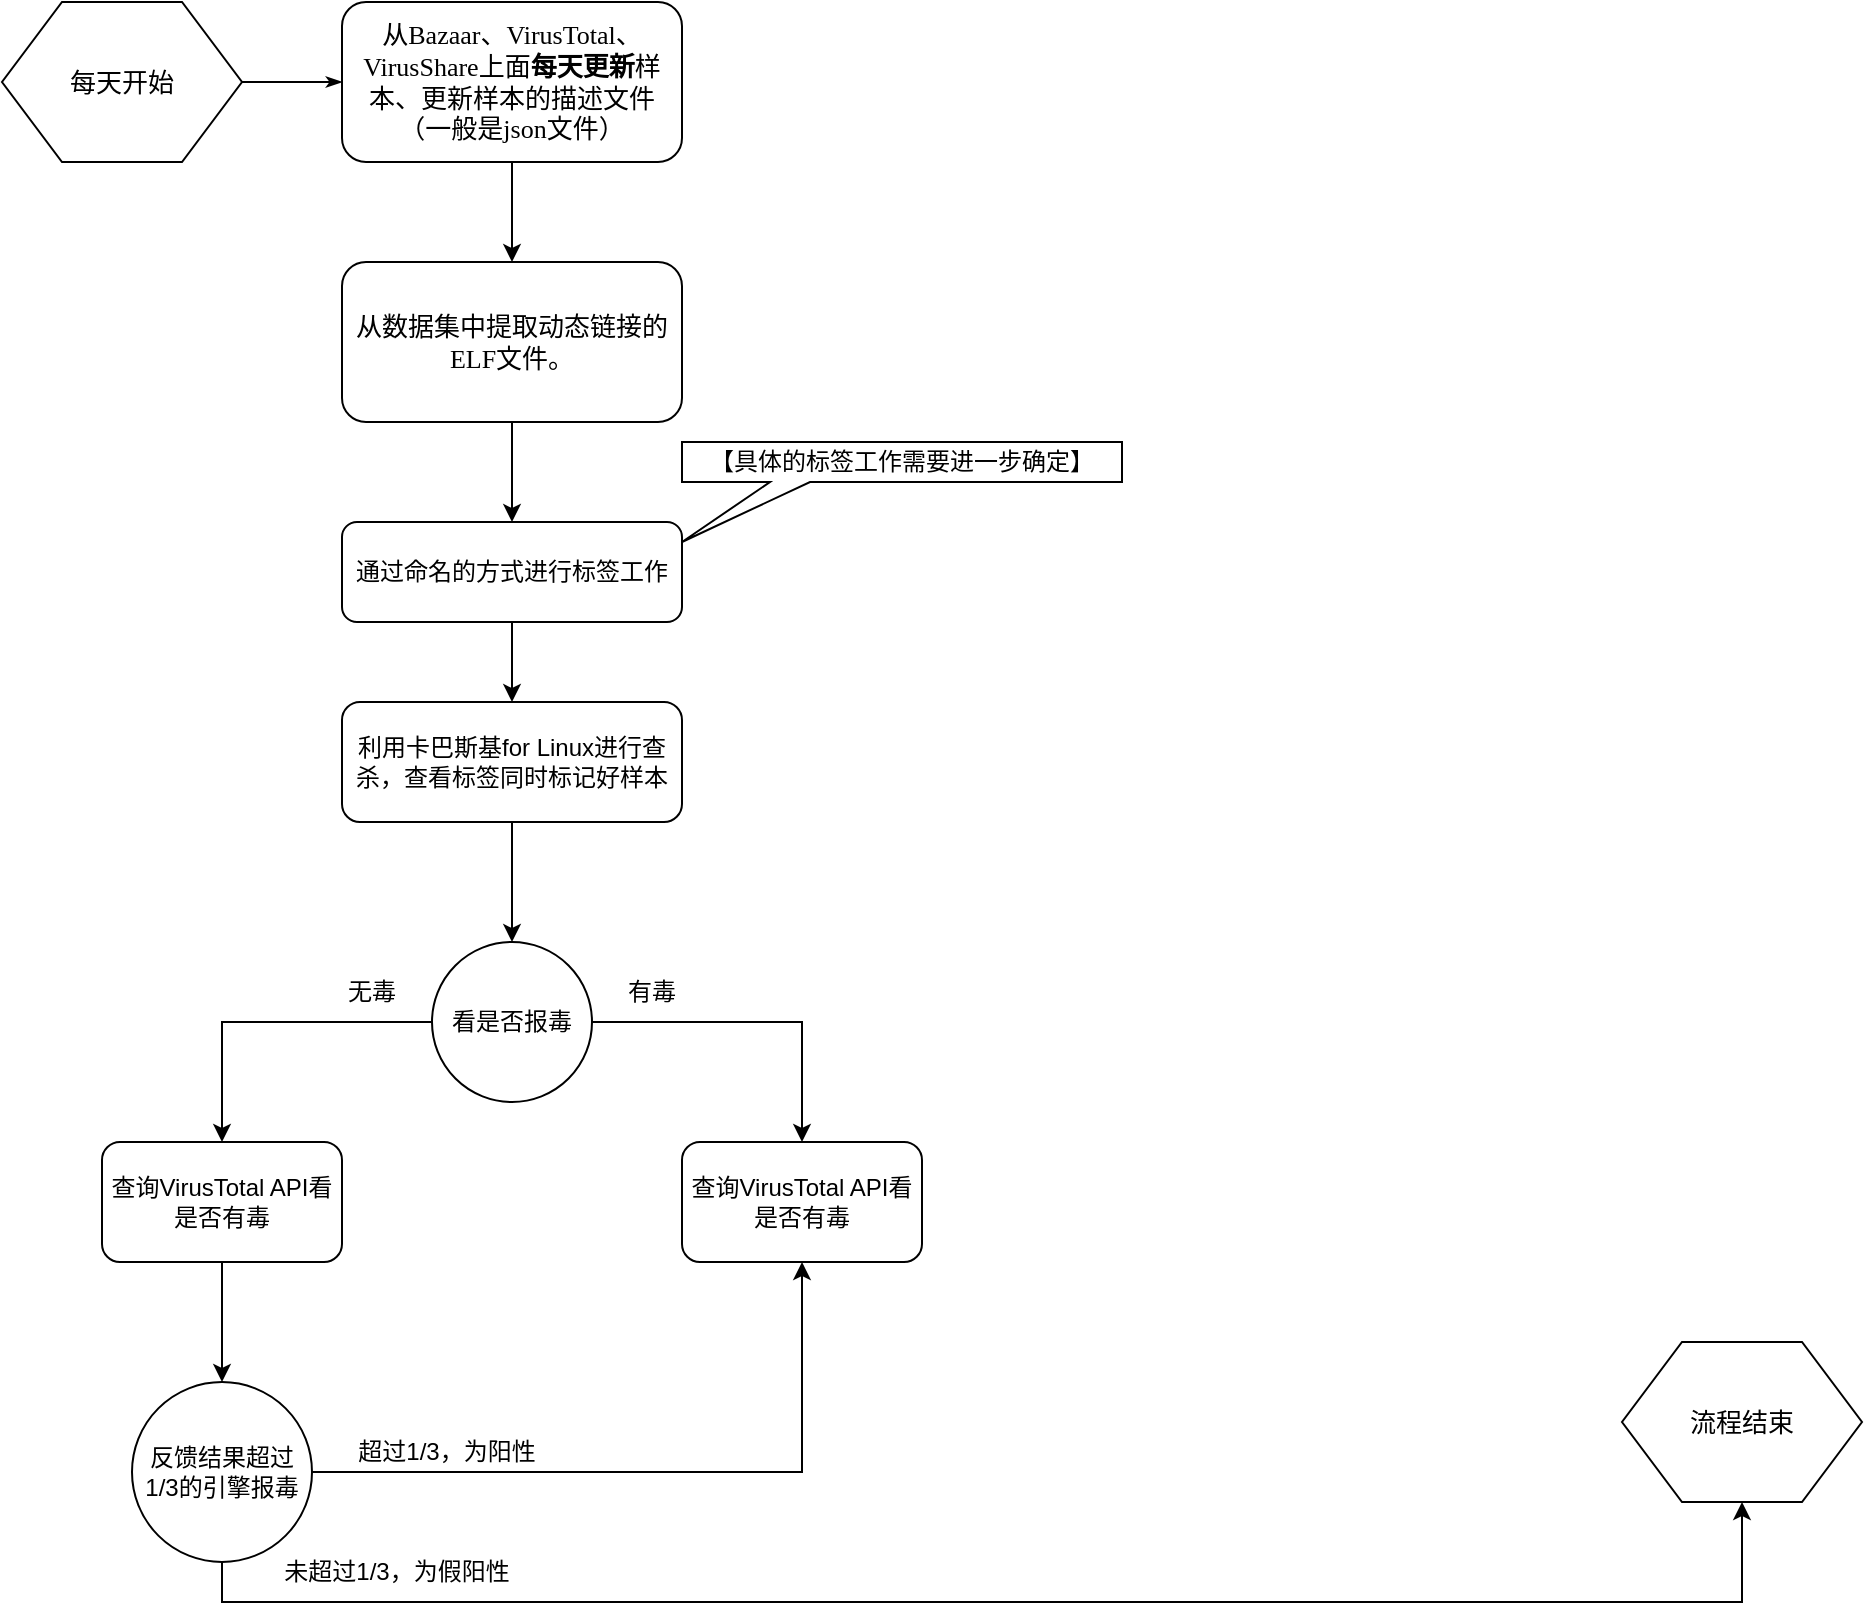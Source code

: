 <mxfile version="22.1.3" type="github">
  <diagram name="Page-1" id="8ce9d11a-91a2-4d17-14d8-a56ed91bf033">
    <mxGraphModel dx="1379" dy="791" grid="1" gridSize="10" guides="1" tooltips="1" connect="1" arrows="1" fold="1" page="1" pageScale="1" pageWidth="1100" pageHeight="850" background="none" math="0" shadow="0">
      <root>
        <mxCell id="0" />
        <mxCell id="1" parent="0" />
        <mxCell id="17ea667e15c223fc-28" style="edgeStyle=orthogonalEdgeStyle;rounded=1;html=1;labelBackgroundColor=none;startArrow=none;startFill=0;startSize=5;endArrow=classicThin;endFill=1;endSize=5;jettySize=auto;orthogonalLoop=1;strokeWidth=1;fontFamily=Verdana;fontSize=8" parent="1" source="17ea667e15c223fc-1" target="17ea667e15c223fc-2" edge="1">
          <mxGeometry relative="1" as="geometry" />
        </mxCell>
        <mxCell id="17ea667e15c223fc-1" value="每天开始" style="shape=hexagon;perimeter=hexagonPerimeter;whiteSpace=wrap;html=1;rounded=0;shadow=0;labelBackgroundColor=none;strokeWidth=1;fontFamily=Verdana;fontSize=13;align=center;" parent="1" vertex="1">
          <mxGeometry x="30" y="60" width="120" height="80" as="geometry" />
        </mxCell>
        <mxCell id="kh-se0Qtyr8PqTerb3J5-3" style="edgeStyle=orthogonalEdgeStyle;rounded=0;orthogonalLoop=1;jettySize=auto;html=1;exitX=0.5;exitY=1;exitDx=0;exitDy=0;entryX=0.5;entryY=0;entryDx=0;entryDy=0;" edge="1" parent="1" source="17ea667e15c223fc-2" target="kh-se0Qtyr8PqTerb3J5-2">
          <mxGeometry relative="1" as="geometry" />
        </mxCell>
        <mxCell id="17ea667e15c223fc-2" value="从Bazaar、VirusTotal、VirusShare上面&lt;b&gt;每天更新&lt;/b&gt;样本、更新样本的描述文件（一般是json文件）" style="rounded=1;whiteSpace=wrap;html=1;shadow=0;labelBackgroundColor=none;strokeWidth=1;fontFamily=Verdana;fontSize=13;align=center;" parent="1" vertex="1">
          <mxGeometry x="200" y="60" width="170" height="80" as="geometry" />
        </mxCell>
        <mxCell id="kh-se0Qtyr8PqTerb3J5-11" style="edgeStyle=orthogonalEdgeStyle;rounded=0;orthogonalLoop=1;jettySize=auto;html=1;exitX=0.5;exitY=1;exitDx=0;exitDy=0;entryX=0.5;entryY=0;entryDx=0;entryDy=0;" edge="1" parent="1" source="kh-se0Qtyr8PqTerb3J5-2" target="kh-se0Qtyr8PqTerb3J5-10">
          <mxGeometry relative="1" as="geometry" />
        </mxCell>
        <mxCell id="kh-se0Qtyr8PqTerb3J5-2" value="从数据集中提取动态链接的ELF文件。" style="rounded=1;whiteSpace=wrap;html=1;shadow=0;labelBackgroundColor=none;strokeWidth=1;fontFamily=Verdana;fontSize=13;align=center;" vertex="1" parent="1">
          <mxGeometry x="200" y="190" width="170" height="80" as="geometry" />
        </mxCell>
        <mxCell id="kh-se0Qtyr8PqTerb3J5-6" value="【具体的标签工作需要进一步确定】" style="shape=callout;whiteSpace=wrap;html=1;perimeter=calloutPerimeter;position2=0;size=30;position=0.2;" vertex="1" parent="1">
          <mxGeometry x="370" y="280" width="220" height="50" as="geometry" />
        </mxCell>
        <mxCell id="kh-se0Qtyr8PqTerb3J5-13" style="edgeStyle=orthogonalEdgeStyle;rounded=0;orthogonalLoop=1;jettySize=auto;html=1;exitX=0.5;exitY=1;exitDx=0;exitDy=0;entryX=0.5;entryY=0;entryDx=0;entryDy=0;" edge="1" parent="1" source="kh-se0Qtyr8PqTerb3J5-10" target="kh-se0Qtyr8PqTerb3J5-12">
          <mxGeometry relative="1" as="geometry" />
        </mxCell>
        <mxCell id="kh-se0Qtyr8PqTerb3J5-10" value="通过命名的方式进行标签工作" style="rounded=1;whiteSpace=wrap;html=1;" vertex="1" parent="1">
          <mxGeometry x="200" y="320" width="170" height="50" as="geometry" />
        </mxCell>
        <mxCell id="kh-se0Qtyr8PqTerb3J5-15" style="edgeStyle=orthogonalEdgeStyle;rounded=0;orthogonalLoop=1;jettySize=auto;html=1;" edge="1" parent="1" source="kh-se0Qtyr8PqTerb3J5-12">
          <mxGeometry relative="1" as="geometry">
            <mxPoint x="285" y="530" as="targetPoint" />
          </mxGeometry>
        </mxCell>
        <mxCell id="kh-se0Qtyr8PqTerb3J5-12" value="利用卡巴斯基for Linux进行查杀，查看标签同时标记好样本" style="rounded=1;whiteSpace=wrap;html=1;" vertex="1" parent="1">
          <mxGeometry x="200" y="410" width="170" height="60" as="geometry" />
        </mxCell>
        <mxCell id="kh-se0Qtyr8PqTerb3J5-21" style="edgeStyle=orthogonalEdgeStyle;rounded=0;orthogonalLoop=1;jettySize=auto;html=1;entryX=0.5;entryY=0;entryDx=0;entryDy=0;" edge="1" parent="1" source="kh-se0Qtyr8PqTerb3J5-17" target="kh-se0Qtyr8PqTerb3J5-19">
          <mxGeometry relative="1" as="geometry" />
        </mxCell>
        <mxCell id="kh-se0Qtyr8PqTerb3J5-25" style="edgeStyle=orthogonalEdgeStyle;rounded=0;orthogonalLoop=1;jettySize=auto;html=1;entryX=0.5;entryY=0;entryDx=0;entryDy=0;" edge="1" parent="1" source="kh-se0Qtyr8PqTerb3J5-17" target="kh-se0Qtyr8PqTerb3J5-23">
          <mxGeometry relative="1" as="geometry" />
        </mxCell>
        <mxCell id="kh-se0Qtyr8PqTerb3J5-17" value="看是否报毒" style="ellipse;whiteSpace=wrap;html=1;aspect=fixed;" vertex="1" parent="1">
          <mxGeometry x="245" y="530" width="80" height="80" as="geometry" />
        </mxCell>
        <mxCell id="kh-se0Qtyr8PqTerb3J5-22" style="edgeStyle=orthogonalEdgeStyle;rounded=0;orthogonalLoop=1;jettySize=auto;html=1;" edge="1" parent="1" source="kh-se0Qtyr8PqTerb3J5-19" target="kh-se0Qtyr8PqTerb3J5-20">
          <mxGeometry relative="1" as="geometry" />
        </mxCell>
        <mxCell id="kh-se0Qtyr8PqTerb3J5-19" value="查询VirusTotal API看是否有毒" style="rounded=1;whiteSpace=wrap;html=1;" vertex="1" parent="1">
          <mxGeometry x="80" y="630" width="120" height="60" as="geometry" />
        </mxCell>
        <mxCell id="kh-se0Qtyr8PqTerb3J5-27" style="edgeStyle=orthogonalEdgeStyle;rounded=0;orthogonalLoop=1;jettySize=auto;html=1;exitX=1;exitY=0.5;exitDx=0;exitDy=0;entryX=0.5;entryY=1;entryDx=0;entryDy=0;" edge="1" parent="1" source="kh-se0Qtyr8PqTerb3J5-20" target="kh-se0Qtyr8PqTerb3J5-23">
          <mxGeometry relative="1" as="geometry">
            <mxPoint x="430" y="690" as="targetPoint" />
            <mxPoint x="185" y="785" as="sourcePoint" />
          </mxGeometry>
        </mxCell>
        <mxCell id="kh-se0Qtyr8PqTerb3J5-30" style="edgeStyle=orthogonalEdgeStyle;rounded=0;orthogonalLoop=1;jettySize=auto;html=1;entryX=0.5;entryY=1;entryDx=0;entryDy=0;exitX=0.5;exitY=1;exitDx=0;exitDy=0;" edge="1" parent="1" source="kh-se0Qtyr8PqTerb3J5-20" target="kh-se0Qtyr8PqTerb3J5-28">
          <mxGeometry relative="1" as="geometry" />
        </mxCell>
        <mxCell id="kh-se0Qtyr8PqTerb3J5-20" value="反馈结果超过1/3的引擎报毒" style="ellipse;whiteSpace=wrap;html=1;aspect=fixed;" vertex="1" parent="1">
          <mxGeometry x="95" y="750" width="90" height="90" as="geometry" />
        </mxCell>
        <mxCell id="kh-se0Qtyr8PqTerb3J5-23" value="查询VirusTotal API看是否有毒" style="rounded=1;whiteSpace=wrap;html=1;" vertex="1" parent="1">
          <mxGeometry x="370" y="630" width="120" height="60" as="geometry" />
        </mxCell>
        <mxCell id="kh-se0Qtyr8PqTerb3J5-24" value="无毒" style="text;html=1;strokeColor=none;fillColor=none;align=center;verticalAlign=middle;whiteSpace=wrap;rounded=0;" vertex="1" parent="1">
          <mxGeometry x="185" y="540" width="60" height="30" as="geometry" />
        </mxCell>
        <mxCell id="kh-se0Qtyr8PqTerb3J5-26" value="有毒" style="text;html=1;strokeColor=none;fillColor=none;align=center;verticalAlign=middle;whiteSpace=wrap;rounded=0;" vertex="1" parent="1">
          <mxGeometry x="325" y="540" width="60" height="30" as="geometry" />
        </mxCell>
        <mxCell id="kh-se0Qtyr8PqTerb3J5-28" value="流程结束" style="shape=hexagon;perimeter=hexagonPerimeter;whiteSpace=wrap;html=1;rounded=0;shadow=0;labelBackgroundColor=none;strokeWidth=1;fontFamily=Verdana;fontSize=13;align=center;" vertex="1" parent="1">
          <mxGeometry x="840" y="730" width="120" height="80" as="geometry" />
        </mxCell>
        <mxCell id="kh-se0Qtyr8PqTerb3J5-29" value="超过1/3，为阳性" style="text;html=1;strokeColor=none;fillColor=none;align=center;verticalAlign=middle;whiteSpace=wrap;rounded=0;" vertex="1" parent="1">
          <mxGeometry x="185" y="770" width="135" height="30" as="geometry" />
        </mxCell>
        <mxCell id="kh-se0Qtyr8PqTerb3J5-31" value="未超过1/3，为假阳性" style="text;html=1;strokeColor=none;fillColor=none;align=center;verticalAlign=middle;whiteSpace=wrap;rounded=0;" vertex="1" parent="1">
          <mxGeometry x="160" y="830" width="135" height="30" as="geometry" />
        </mxCell>
      </root>
    </mxGraphModel>
  </diagram>
</mxfile>
